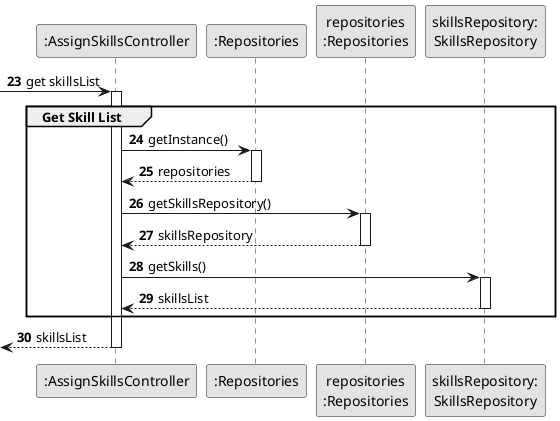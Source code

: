 @startuml
skinparam monochrome true
skinparam packageStyle rectangle
skinparam shadowing false

autonumber 23

participant ":AssignSkillsController" as CTRL
participant ":Repositories" as GlobRepo
participant "repositories\n:Repositories" as PLAT
participant "skillsRepository:\nSkillsRepository" as skillsRepository


-> CTRL : get skillsList
activate CTRL
group Get Skill List
CTRL -> GlobRepo : getInstance()
activate GlobRepo

GlobRepo --> CTRL : repositories
deactivate GlobRepo

CTRL -> PLAT : getSkillsRepository()
activate PLAT

PLAT -->  CTRL: skillsRepository
deactivate PLAT

CTRL -> skillsRepository : getSkills()
activate skillsRepository

skillsRepository --> CTRL : skillsList
deactivate skillsRepository
end
<-- CTRL : skillsList
deactivate CTRL

@enduml